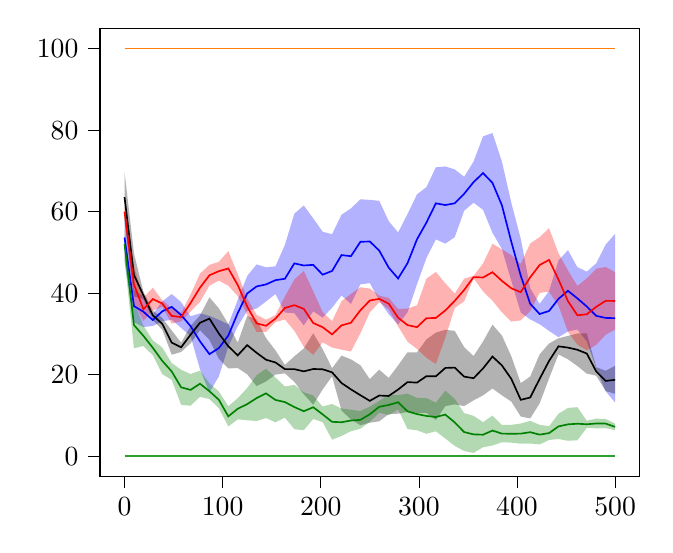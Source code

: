 % This file was created by tikzplotlib v0.9.6.
\begin{tikzpicture}

\definecolor{color0}{rgb}{0.122,0.467,0.706}
\definecolor{color1}{rgb}{1,0.498,0.055}
\definecolor{color2}{rgb}{0.173,0.627,0.173}

\begin{axis}[
tick align=outside,
tick pos=left,
x grid style={white!69.02!black},
xmin=-25, xmax=525,
xtick style={color=black},
y grid style={white!69.02!black},
ymin=-5, ymax=105,
ytick style={color=black}
]
\path [fill=blue, fill opacity=0.3]
(axis cs:0,59.339)
--(axis cs:0,47.961)
--(axis cs:9.615,32.888)
--(axis cs:19.231,31.673)
--(axis cs:28.846,31.938)
--(axis cs:38.462,33.085)
--(axis cs:48.077,33.481)
--(axis cs:57.692,31.464)
--(axis cs:67.308,29.472)
--(axis cs:76.923,21.32)
--(axis cs:86.538,15.644)
--(axis cs:96.154,19.574)
--(axis cs:105.769,26.861)
--(axis cs:115.385,31.865)
--(axis cs:125,35.623)
--(axis cs:134.615,36.23)
--(axis cs:144.231,37.95)
--(axis cs:153.846,39.783)
--(axis cs:163.462,35.221)
--(axis cs:173.077,35.096)
--(axis cs:182.692,32.072)
--(axis cs:192.308,35.537)
--(axis cs:201.923,33.997)
--(axis cs:211.538,36.419)
--(axis cs:221.154,39.423)
--(axis cs:230.769,37.339)
--(axis cs:240.385,42.162)
--(axis cs:250,42.461)
--(axis cs:259.615,38.217)
--(axis cs:269.231,34.838)
--(axis cs:278.846,32.301)
--(axis cs:288.462,35.306)
--(axis cs:298.077,42.179)
--(axis cs:307.692,48.603)
--(axis cs:317.308,53.192)
--(axis cs:326.923,52.148)
--(axis cs:336.538,53.72)
--(axis cs:346.154,60.216)
--(axis cs:355.769,62.182)
--(axis cs:365.385,60.449)
--(axis cs:375,54.811)
--(axis cs:384.615,50.845)
--(axis cs:394.231,43.002)
--(axis cs:403.846,35.24)
--(axis cs:413.462,33.549)
--(axis cs:423.077,32.374)
--(axis cs:432.692,30.729)
--(axis cs:442.308,29.18)
--(axis cs:451.923,30.601)
--(axis cs:461.538,31.061)
--(axis cs:471.154,28.161)
--(axis cs:480.769,21.531)
--(axis cs:490.385,15.936)
--(axis cs:500,13.155)
--(axis cs:500,54.542)
--(axis cs:500,54.542)
--(axis cs:490.385,51.907)
--(axis cs:480.769,47.322)
--(axis cs:471.154,45.276)
--(axis cs:461.538,46.373)
--(axis cs:451.923,50.551)
--(axis cs:442.308,48.012)
--(axis cs:432.692,40.527)
--(axis cs:423.077,37.364)
--(axis cs:413.462,41.245)
--(axis cs:403.846,53.316)
--(axis cs:394.231,62.158)
--(axis cs:384.615,72.304)
--(axis cs:375,79.291)
--(axis cs:365.385,78.463)
--(axis cs:355.769,72.302)
--(axis cs:346.154,68.549)
--(axis cs:336.538,70.364)
--(axis cs:326.923,71.084)
--(axis cs:317.308,70.875)
--(axis cs:307.692,66.02)
--(axis cs:298.077,64.215)
--(axis cs:288.462,59.427)
--(axis cs:278.846,54.889)
--(axis cs:269.231,57.681)
--(axis cs:259.615,62.645)
--(axis cs:250,62.883)
--(axis cs:240.385,63.027)
--(axis cs:230.769,60.788)
--(axis cs:221.154,59.249)
--(axis cs:211.538,54.461)
--(axis cs:201.923,55.07)
--(axis cs:192.308,58.343)
--(axis cs:182.692,61.506)
--(axis cs:173.077,59.505)
--(axis cs:163.462,51.842)
--(axis cs:153.846,46.585)
--(axis cs:144.231,46.331)
--(axis cs:134.615,47.054)
--(axis cs:125,44.19)
--(axis cs:115.385,38.321)
--(axis cs:105.769,32.349)
--(axis cs:96.154,33.457)
--(axis cs:86.538,34.42)
--(axis cs:76.923,35.041)
--(axis cs:67.308,34.329)
--(axis cs:57.692,37.805)
--(axis cs:48.077,39.776)
--(axis cs:38.462,37.972)
--(axis cs:28.846,34.841)
--(axis cs:19.231,39.223)
--(axis cs:9.615,40.759)
--(axis cs:0,59.339)
--cycle;

\path [fill=black, fill opacity=0.3]
(axis cs:0,69.764)
--(axis cs:0,57.377)
--(axis cs:9.615,39.173)
--(axis cs:19.231,38.573)
--(axis cs:28.846,33.336)
--(axis cs:38.462,31.038)
--(axis cs:48.077,24.891)
--(axis cs:57.692,25.564)
--(axis cs:67.308,27.669)
--(axis cs:76.923,30.912)
--(axis cs:86.538,28.521)
--(axis cs:96.154,23.886)
--(axis cs:105.769,21.521)
--(axis cs:115.385,21.632)
--(axis cs:125,20.077)
--(axis cs:134.615,17.202)
--(axis cs:144.231,18.345)
--(axis cs:153.846,20.017)
--(axis cs:163.462,20.324)
--(axis cs:173.077,18.219)
--(axis cs:182.692,15.199)
--(axis cs:192.308,12.624)
--(axis cs:201.923,16.362)
--(axis cs:211.538,19.572)
--(axis cs:221.154,11.202)
--(axis cs:230.769,9.012)
--(axis cs:240.385,7.596)
--(axis cs:250,8.219)
--(axis cs:259.615,8.539)
--(axis cs:269.231,10.335)
--(axis cs:278.846,10.418)
--(axis cs:288.462,10.855)
--(axis cs:298.077,10.614)
--(axis cs:307.692,10.605)
--(axis cs:317.308,8.87)
--(axis cs:326.923,12.28)
--(axis cs:336.538,12.719)
--(axis cs:346.154,12.282)
--(axis cs:355.769,13.694)
--(axis cs:365.385,14.916)
--(axis cs:375,16.604)
--(axis cs:384.615,14.933)
--(axis cs:394.231,13.397)
--(axis cs:403.846,9.721)
--(axis cs:413.462,9.249)
--(axis cs:423.077,12.929)
--(axis cs:432.692,19.094)
--(axis cs:442.308,24.966)
--(axis cs:451.923,23.76)
--(axis cs:461.538,22.118)
--(axis cs:471.154,20.248)
--(axis cs:480.769,19.729)
--(axis cs:490.385,15.97)
--(axis cs:500,15.296)
--(axis cs:500,22.173)
--(axis cs:500,22.173)
--(axis cs:490.385,20.952)
--(axis cs:480.769,21.837)
--(axis cs:471.154,30.111)
--(axis cs:461.538,30.1)
--(axis cs:451.923,29.512)
--(axis cs:442.308,28.93)
--(axis cs:432.692,27.653)
--(axis cs:423.077,24.975)
--(axis cs:413.462,19.533)
--(axis cs:403.846,17.927)
--(axis cs:394.231,24.505)
--(axis cs:384.615,29.618)
--(axis cs:375,32.277)
--(axis cs:365.385,28.136)
--(axis cs:355.769,24.568)
--(axis cs:346.154,26.74)
--(axis cs:336.538,30.744)
--(axis cs:326.923,31.012)
--(axis cs:317.308,30.31)
--(axis cs:307.692,28.639)
--(axis cs:298.077,25.475)
--(axis cs:288.462,25.495)
--(axis cs:278.846,22.272)
--(axis cs:269.231,19.203)
--(axis cs:259.615,21.214)
--(axis cs:250,18.915)
--(axis cs:240.385,22.317)
--(axis cs:230.769,23.755)
--(axis cs:221.154,24.679)
--(axis cs:211.538,21.568)
--(axis cs:201.923,26.276)
--(axis cs:192.308,30.15)
--(axis cs:182.692,26.412)
--(axis cs:173.077,24.483)
--(axis cs:163.462,22.385)
--(axis cs:153.846,25.962)
--(axis cs:144.231,28.979)
--(axis cs:134.615,33.529)
--(axis cs:125,34.409)
--(axis cs:115.385,27.836)
--(axis cs:105.769,32.432)
--(axis cs:96.154,36.272)
--(axis cs:86.538,38.971)
--(axis cs:76.923,34.549)
--(axis cs:67.308,31.918)
--(axis cs:57.692,27.839)
--(axis cs:48.077,30.857)
--(axis cs:38.462,33.895)
--(axis cs:28.846,35.743)
--(axis cs:19.231,40.358)
--(axis cs:9.615,49.772)
--(axis cs:0,69.764)
--cycle;

\path [fill=red, fill opacity=0.3]
(axis cs:0,61.525)
--(axis cs:0,58.5)
--(axis cs:9.615,37.676)
--(axis cs:19.231,33.176)
--(axis cs:28.846,35.732)
--(axis cs:38.462,36.682)
--(axis cs:48.077,32.512)
--(axis cs:57.692,33.088)
--(axis cs:67.308,35.471)
--(axis cs:76.923,37.882)
--(axis cs:86.538,41.837)
--(axis cs:96.154,43.084)
--(axis cs:105.769,41.806)
--(axis cs:115.385,39.298)
--(axis cs:125,34.743)
--(axis cs:134.615,30.463)
--(axis cs:144.231,30.5)
--(axis cs:153.846,32.899)
--(axis cs:163.462,33.526)
--(axis cs:173.077,30.763)
--(axis cs:182.692,26.838)
--(axis cs:192.308,24.853)
--(axis cs:201.923,27.945)
--(axis cs:211.538,26.636)
--(axis cs:221.154,26.144)
--(axis cs:230.769,25.678)
--(axis cs:240.385,30.145)
--(axis cs:250,35.263)
--(axis cs:259.615,37.786)
--(axis cs:269.231,36.017)
--(axis cs:278.846,31.835)
--(axis cs:288.462,28.081)
--(axis cs:298.077,26.301)
--(axis cs:307.692,24.14)
--(axis cs:317.308,22.626)
--(axis cs:326.923,29.066)
--(axis cs:336.538,36.331)
--(axis cs:346.154,37.988)
--(axis cs:355.769,43.627)
--(axis cs:365.385,40.426)
--(axis cs:375,38.154)
--(axis cs:384.615,35.279)
--(axis cs:394.231,33.024)
--(axis cs:403.846,33.308)
--(axis cs:413.462,35.58)
--(axis cs:423.077,40.061)
--(axis cs:432.692,40.36)
--(axis cs:442.308,36.919)
--(axis cs:451.923,30.5)
--(axis cs:461.538,27.368)
--(axis cs:471.154,25.974)
--(axis cs:480.769,27.311)
--(axis cs:490.385,29.791)
--(axis cs:500,31.03)
--(axis cs:500,45.141)
--(axis cs:500,45.141)
--(axis cs:490.385,46.434)
--(axis cs:480.769,45.979)
--(axis cs:471.154,43.641)
--(axis cs:461.538,41.77)
--(axis cs:451.923,45.575)
--(axis cs:442.308,49.773)
--(axis cs:432.692,55.935)
--(axis cs:423.077,53.746)
--(axis cs:413.462,52.189)
--(axis cs:403.846,47.161)
--(axis cs:394.231,49.363)
--(axis cs:384.615,50.737)
--(axis cs:375,52.123)
--(axis cs:365.385,47.263)
--(axis cs:355.769,44.232)
--(axis cs:346.154,43.556)
--(axis cs:336.538,39.89)
--(axis cs:326.923,42.439)
--(axis cs:317.308,45.21)
--(axis cs:307.692,43.545)
--(axis cs:298.077,37.014)
--(axis cs:288.462,36.227)
--(axis cs:278.846,36.104)
--(axis cs:269.231,38.824)
--(axis cs:259.615,39.397)
--(axis cs:250,41.126)
--(axis cs:240.385,41.438)
--(axis cs:230.769,39.805)
--(axis cs:221.154,38.031)
--(axis cs:211.538,33.128)
--(axis cs:201.923,35.341)
--(axis cs:192.308,40.497)
--(axis cs:182.692,45.439)
--(axis cs:173.077,43.347)
--(axis cs:163.462,39.188)
--(axis cs:153.846,34.595)
--(axis cs:144.231,33.481)
--(axis cs:134.615,34.679)
--(axis cs:125,38.717)
--(axis cs:115.385,44.685)
--(axis cs:105.769,50.305)
--(axis cs:96.154,47.682)
--(axis cs:86.538,46.933)
--(axis cs:76.923,44.791)
--(axis cs:67.308,39.656)
--(axis cs:57.692,35.143)
--(axis cs:48.077,36.308)
--(axis cs:38.462,38.222)
--(axis cs:28.846,41.354)
--(axis cs:19.231,38.891)
--(axis cs:9.615,46.607)
--(axis cs:0,61.525)
--cycle;

\path [fill=green!50!black, fill opacity=0.3]
(axis cs:0,55.778)
--(axis cs:0,48.343)
--(axis cs:9.615,26.464)
--(axis cs:19.231,27.024)
--(axis cs:28.846,24.757)
--(axis cs:38.462,20.117)
--(axis cs:48.077,18.727)
--(axis cs:57.692,12.591)
--(axis cs:67.308,12.375)
--(axis cs:76.923,14.564)
--(axis cs:86.538,14.003)
--(axis cs:96.154,11.776)
--(axis cs:105.769,7.294)
--(axis cs:115.385,9.036)
--(axis cs:125,8.801)
--(axis cs:134.615,8.632)
--(axis cs:144.231,9.353)
--(axis cs:153.846,8.302)
--(axis cs:163.462,9.45)
--(axis cs:173.077,6.614)
--(axis cs:182.692,6.375)
--(axis cs:192.308,9.13)
--(axis cs:201.923,8.353)
--(axis cs:211.538,4.037)
--(axis cs:221.154,4.966)
--(axis cs:230.769,6.121)
--(axis cs:240.385,6.731)
--(axis cs:250,8.415)
--(axis cs:259.615,10.695)
--(axis cs:269.231,10.025)
--(axis cs:278.846,11.485)
--(axis cs:288.462,6.638)
--(axis cs:298.077,6.356)
--(axis cs:307.692,5.493)
--(axis cs:317.308,6.095)
--(axis cs:326.923,4.33)
--(axis cs:336.538,2.518)
--(axis cs:346.154,1.273)
--(axis cs:355.769,0.802)
--(axis cs:365.385,2.192)
--(axis cs:375,2.612)
--(axis cs:384.615,3.417)
--(axis cs:394.231,3.313)
--(axis cs:403.846,3.054)
--(axis cs:413.462,3.111)
--(axis cs:423.077,2.865)
--(axis cs:432.692,3.97)
--(axis cs:442.308,4.203)
--(axis cs:451.923,3.775)
--(axis cs:461.538,3.899)
--(axis cs:471.154,6.956)
--(axis cs:480.769,6.831)
--(axis cs:490.385,6.856)
--(axis cs:500,6.387)
--(axis cs:500,7.973)
--(axis cs:500,7.973)
--(axis cs:490.385,9.127)
--(axis cs:480.769,9.207)
--(axis cs:471.154,8.695)
--(axis cs:461.538,12.014)
--(axis cs:451.923,11.841)
--(axis cs:442.308,10.405)
--(axis cs:432.692,7.343)
--(axis cs:423.077,7.69)
--(axis cs:413.462,8.662)
--(axis cs:403.846,8.003)
--(axis cs:394.231,7.688)
--(axis cs:384.615,7.649)
--(axis cs:375,9.955)
--(axis cs:365.385,8.338)
--(axis cs:355.769,9.89)
--(axis cs:346.154,10.56)
--(axis cs:336.538,14.05)
--(axis cs:326.923,16.073)
--(axis cs:317.308,13.11)
--(axis cs:307.692,14.244)
--(axis cs:298.077,14.297)
--(axis cs:288.462,15.344)
--(axis cs:278.846,14.969)
--(axis cs:269.231,15.084)
--(axis cs:259.615,13.544)
--(axis cs:250,12.147)
--(axis cs:240.385,11.078)
--(axis cs:230.769,11.385)
--(axis cs:221.154,11.677)
--(axis cs:211.538,12.803)
--(axis cs:201.923,12.166)
--(axis cs:192.308,14.89)
--(axis cs:182.692,15.666)
--(axis cs:173.077,17.5)
--(axis cs:163.462,17.087)
--(axis cs:153.846,19.29)
--(axis cs:144.231,21.453)
--(axis cs:134.615,19.849)
--(axis cs:125,16.726)
--(axis cs:115.385,14.222)
--(axis cs:105.769,12.237)
--(axis cs:96.154,15.88)
--(axis cs:86.538,17.866)
--(axis cs:76.923,20.982)
--(axis cs:67.308,20.156)
--(axis cs:57.692,21.197)
--(axis cs:48.077,22.853)
--(axis cs:38.462,26.657)
--(axis cs:28.846,28.415)
--(axis cs:19.231,32.023)
--(axis cs:9.615,37.878)
--(axis cs:0,55.778)
--cycle;

\addplot [semithick, blue]
table {%
0 53.65
9.615 36.823
19.231 35.448
28.846 33.389
38.462 35.529
48.077 36.629
57.692 34.635
67.308 31.9
76.923 28.18
86.538 25.032
96.154 26.516
105.769 29.605
115.385 35.093
125 39.907
134.615 41.642
144.231 42.14
153.846 43.184
163.462 43.532
173.077 47.3
182.692 46.789
192.308 46.94
201.923 44.533
211.538 45.44
221.154 49.336
230.769 49.063
240.385 52.595
250 52.672
259.615 50.431
269.231 46.26
278.846 43.595
288.462 47.367
298.077 53.197
307.692 57.311
317.308 62.034
326.923 61.616
336.538 62.042
346.154 64.382
355.769 67.242
365.385 69.456
375 67.051
384.615 61.574
394.231 52.58
403.846 44.278
413.462 37.397
423.077 34.869
432.692 35.628
442.308 38.596
451.923 40.576
461.538 38.717
471.154 36.719
480.769 34.426
490.385 33.922
500 33.849
};
\addplot [semithick, black]
table {%
0 63.571
9.615 44.472
19.231 39.466
28.846 34.539
38.462 32.466
48.077 27.874
57.692 26.701
67.308 29.794
76.923 32.73
86.538 33.746
96.154 30.079
105.769 26.976
115.385 24.734
125 27.243
134.615 25.365
144.231 23.662
153.846 22.99
163.462 21.354
173.077 21.351
182.692 20.806
192.308 21.387
201.923 21.319
211.538 20.57
221.154 17.941
230.769 16.383
240.385 14.956
250 13.567
259.615 14.877
269.231 14.769
278.846 16.345
288.462 18.175
298.077 18.044
307.692 19.622
317.308 19.59
326.923 21.646
336.538 21.731
346.154 19.511
355.769 19.131
365.385 21.526
375 24.44
384.615 22.276
394.231 18.951
403.846 13.824
413.462 14.391
423.077 18.952
432.692 23.373
442.308 26.948
451.923 26.636
461.538 26.109
471.154 25.18
480.769 20.783
490.385 18.461
500 18.734
};
\addplot [semithick, red]
table {%
0 60.012
9.615 42.142
19.231 36.033
28.846 38.543
38.462 37.452
48.077 34.41
57.692 34.116
67.308 37.563
76.923 41.336
86.538 44.385
96.154 45.383
105.769 46.055
115.385 41.992
125 36.73
134.615 32.571
144.231 31.991
153.846 33.747
163.462 36.357
173.077 37.055
182.692 36.138
192.308 32.675
201.923 31.643
211.538 29.882
221.154 32.087
230.769 32.741
240.385 35.791
250 38.195
259.615 38.591
269.231 37.42
278.846 33.969
288.462 32.154
298.077 31.657
307.692 33.843
317.308 33.918
326.923 35.752
336.538 38.111
346.154 40.772
355.769 43.93
365.385 43.845
375 45.138
384.615 43.008
394.231 41.193
403.846 40.235
413.462 43.885
423.077 46.903
432.692 48.148
442.308 43.346
451.923 38.037
461.538 34.569
471.154 34.808
480.769 36.645
490.385 38.112
500 38.085
};
\addplot [semithick, green!50!black]
table {%
0 52.06
9.615 32.171
19.231 29.523
28.846 26.586
38.462 23.387
48.077 20.79
57.692 16.894
67.308 16.265
76.923 17.773
86.538 15.934
96.154 13.828
105.769 9.766
115.385 11.629
125 12.763
134.615 14.24
144.231 15.403
153.846 13.796
163.462 13.268
173.077 12.057
182.692 11.021
192.308 12.01
201.923 10.259
211.538 8.42
221.154 8.321
230.769 8.753
240.385 8.904
250 10.281
259.615 12.12
269.231 12.555
278.846 13.227
288.462 10.991
298.077 10.326
307.692 9.869
317.308 9.602
326.923 10.201
336.538 8.284
346.154 5.916
355.769 5.346
365.385 5.265
375 6.283
384.615 5.533
394.231 5.501
403.846 5.529
413.462 5.886
423.077 5.278
432.692 5.656
442.308 7.304
451.923 7.808
461.538 7.957
471.154 7.825
480.769 8.019
490.385 7.992
500 7.18
};
\addplot [semithick, color0]
table {%
0 100
9.615 100
19.231 100
28.846 100
38.462 100
48.077 100
57.692 100
67.308 100
76.923 100
86.538 100
96.154 100
105.769 100
115.385 100
125 100
134.615 100
144.231 100
153.846 100
163.462 100
173.077 100
182.692 100
192.308 100
201.923 100
211.538 100
221.154 100
230.769 100
240.385 100
250 100
259.615 100
269.231 100
278.846 100
288.462 100
298.077 100
307.692 100
317.308 100
326.923 100
336.538 100
346.154 100
355.769 100
365.385 100
375 100
384.615 100
394.231 100
403.846 100
413.462 100
423.077 100
432.692 100
442.308 100
451.923 100
461.538 100
471.154 100
480.769 100
490.385 100
500 100
};
\addplot [semithick, color1]
table {%
0 100
9.615 100
19.231 100
28.846 100
38.462 100
48.077 100
57.692 100
67.308 100
76.923 100
86.538 100
96.154 100
105.769 100
115.385 100
125 100
134.615 100
144.231 100
153.846 100
163.462 100
173.077 100
182.692 100
192.308 100
201.923 100
211.538 100
221.154 100
230.769 100
240.385 100
250 100
259.615 100
269.231 100
278.846 100
288.462 100
298.077 100
307.692 100
317.308 100
326.923 100
336.538 100
346.154 100
355.769 100
365.385 100
375 100
384.615 100
394.231 100
403.846 100
413.462 100
423.077 100
432.692 100
442.308 100
451.923 100
461.538 100
471.154 100
480.769 100
490.385 100
500 100
};
\addplot [semithick, color2]
table {%
0 0
9.615 0
19.231 0
28.846 0
38.462 0
48.077 0
57.692 0
67.308 0
76.923 0
86.538 0
96.154 0
105.769 0
115.385 0
125 0
134.615 0
144.231 0
153.846 0
163.462 0
173.077 0
182.692 0
192.308 0
201.923 0
211.538 0
221.154 0
230.769 0
240.385 0
250 0
259.615 0
269.231 0
278.846 0
288.462 0
298.077 0
307.692 0
317.308 0
326.923 0
336.538 0
346.154 0
355.769 0
365.385 0
375 0
384.615 0
394.231 0
403.846 0
413.462 0
423.077 0
432.692 0
442.308 0
451.923 0
461.538 0
471.154 0
480.769 0
490.385 0
500 0
};
\end{axis}

\end{tikzpicture}
